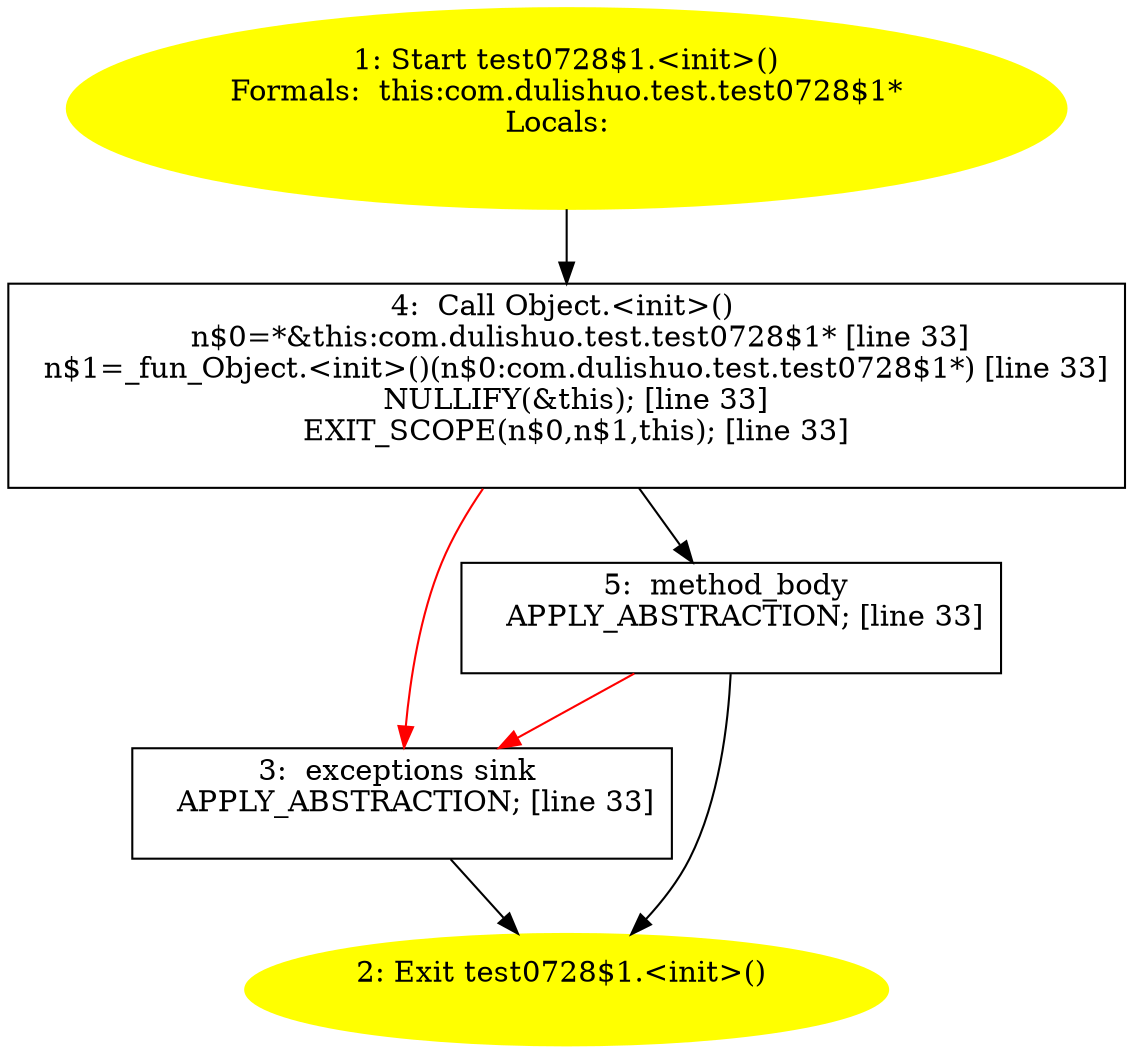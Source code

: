 /* @generated */
digraph cfg {
"com.dulishuo.test.test0728$1.<init>().bed4091a385d70b42713b55078aba1d2_1" [label="1: Start test0728$1.<init>()\nFormals:  this:com.dulishuo.test.test0728$1*\nLocals:  \n  " color=yellow style=filled]
	

	 "com.dulishuo.test.test0728$1.<init>().bed4091a385d70b42713b55078aba1d2_1" -> "com.dulishuo.test.test0728$1.<init>().bed4091a385d70b42713b55078aba1d2_4" ;
"com.dulishuo.test.test0728$1.<init>().bed4091a385d70b42713b55078aba1d2_2" [label="2: Exit test0728$1.<init>() \n  " color=yellow style=filled]
	

"com.dulishuo.test.test0728$1.<init>().bed4091a385d70b42713b55078aba1d2_3" [label="3:  exceptions sink \n   APPLY_ABSTRACTION; [line 33]\n " shape="box"]
	

	 "com.dulishuo.test.test0728$1.<init>().bed4091a385d70b42713b55078aba1d2_3" -> "com.dulishuo.test.test0728$1.<init>().bed4091a385d70b42713b55078aba1d2_2" ;
"com.dulishuo.test.test0728$1.<init>().bed4091a385d70b42713b55078aba1d2_4" [label="4:  Call Object.<init>() \n   n$0=*&this:com.dulishuo.test.test0728$1* [line 33]\n  n$1=_fun_Object.<init>()(n$0:com.dulishuo.test.test0728$1*) [line 33]\n  NULLIFY(&this); [line 33]\n  EXIT_SCOPE(n$0,n$1,this); [line 33]\n " shape="box"]
	

	 "com.dulishuo.test.test0728$1.<init>().bed4091a385d70b42713b55078aba1d2_4" -> "com.dulishuo.test.test0728$1.<init>().bed4091a385d70b42713b55078aba1d2_5" ;
	 "com.dulishuo.test.test0728$1.<init>().bed4091a385d70b42713b55078aba1d2_4" -> "com.dulishuo.test.test0728$1.<init>().bed4091a385d70b42713b55078aba1d2_3" [color="red" ];
"com.dulishuo.test.test0728$1.<init>().bed4091a385d70b42713b55078aba1d2_5" [label="5:  method_body \n   APPLY_ABSTRACTION; [line 33]\n " shape="box"]
	

	 "com.dulishuo.test.test0728$1.<init>().bed4091a385d70b42713b55078aba1d2_5" -> "com.dulishuo.test.test0728$1.<init>().bed4091a385d70b42713b55078aba1d2_2" ;
	 "com.dulishuo.test.test0728$1.<init>().bed4091a385d70b42713b55078aba1d2_5" -> "com.dulishuo.test.test0728$1.<init>().bed4091a385d70b42713b55078aba1d2_3" [color="red" ];
}
